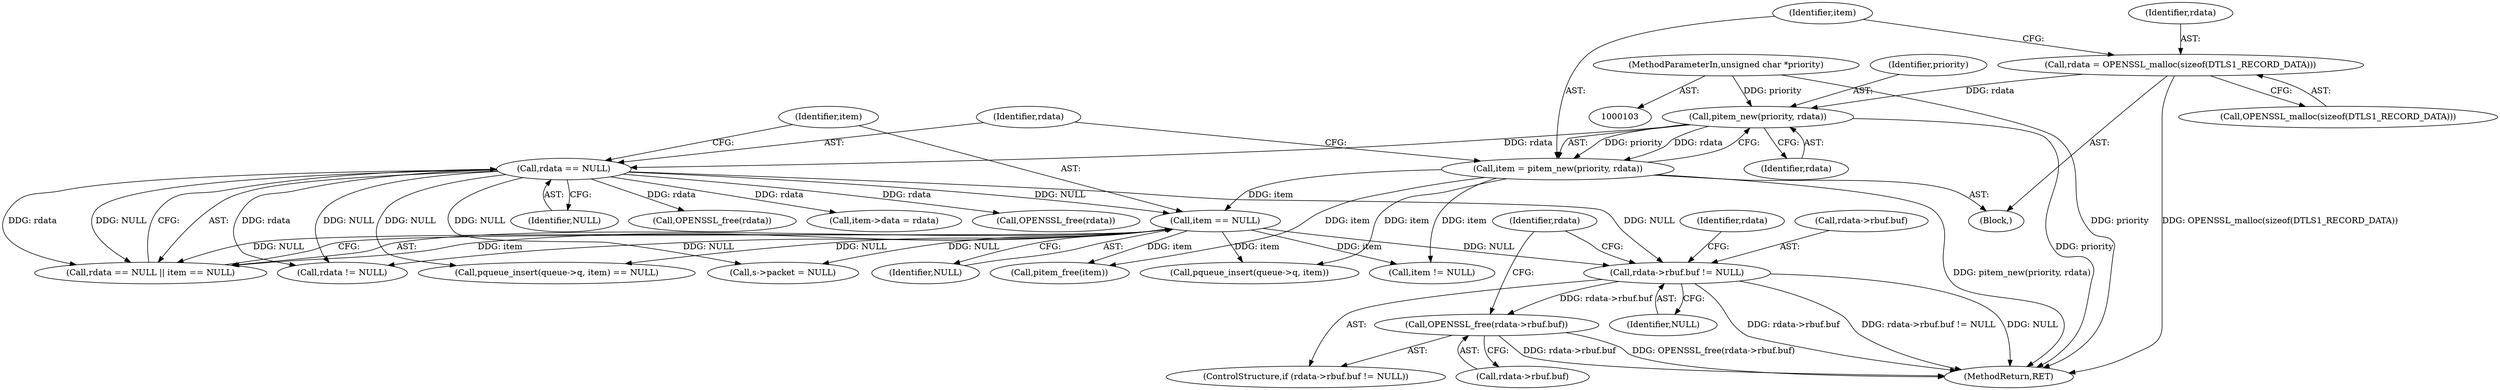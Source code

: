 digraph "0_openssl_103b171d8fc282ef435f8de9afbf7782e312961f@API" {
"1000275" [label="(Call,OPENSSL_free(rdata->rbuf.buf))"];
"1000268" [label="(Call,rdata->rbuf.buf != NULL)"];
"1000131" [label="(Call,rdata == NULL)"];
"1000126" [label="(Call,pitem_new(priority, rdata))"];
"1000106" [label="(MethodParameterIn,unsigned char *priority)"];
"1000119" [label="(Call,rdata = OPENSSL_malloc(sizeof(DTLS1_RECORD_DATA)))"];
"1000134" [label="(Call,item == NULL)"];
"1000124" [label="(Call,item = pitem_new(priority, rdata))"];
"1000268" [label="(Call,rdata->rbuf.buf != NULL)"];
"1000130" [label="(Call,rdata == NULL || item == NULL)"];
"1000274" [label="(Identifier,NULL)"];
"1000283" [label="(Call,pitem_free(item))"];
"1000125" [label="(Identifier,item)"];
"1000106" [label="(MethodParameterIn,unsigned char *priority)"];
"1000267" [label="(ControlStructure,if (rdata->rbuf.buf != NULL))"];
"1000145" [label="(Call,item != NULL)"];
"1000278" [label="(Identifier,rdata)"];
"1000136" [label="(Identifier,NULL)"];
"1000120" [label="(Identifier,rdata)"];
"1000127" [label="(Identifier,priority)"];
"1000275" [label="(Call,OPENSSL_free(rdata->rbuf.buf))"];
"1000119" [label="(Call,rdata = OPENSSL_malloc(sizeof(DTLS1_RECORD_DATA)))"];
"1000124" [label="(Call,item = pitem_new(priority, rdata))"];
"1000133" [label="(Identifier,NULL)"];
"1000276" [label="(Call,rdata->rbuf.buf)"];
"1000135" [label="(Identifier,item)"];
"1000323" [label="(MethodReturn,RET)"];
"1000131" [label="(Call,rdata == NULL)"];
"1000281" [label="(Call,OPENSSL_free(rdata))"];
"1000269" [label="(Call,rdata->rbuf.buf)"];
"1000128" [label="(Identifier,rdata)"];
"1000282" [label="(Identifier,rdata)"];
"1000195" [label="(Call,item->data = rdata)"];
"1000289" [label="(Call,pqueue_insert(queue->q, item) == NULL)"];
"1000107" [label="(Block,)"];
"1000134" [label="(Call,item == NULL)"];
"1000139" [label="(Call,rdata != NULL)"];
"1000126" [label="(Call,pitem_new(priority, rdata))"];
"1000314" [label="(Call,OPENSSL_free(rdata))"];
"1000132" [label="(Identifier,rdata)"];
"1000229" [label="(Call,s->packet = NULL)"];
"1000121" [label="(Call,OPENSSL_malloc(sizeof(DTLS1_RECORD_DATA)))"];
"1000290" [label="(Call,pqueue_insert(queue->q, item))"];
"1000275" -> "1000267"  [label="AST: "];
"1000275" -> "1000276"  [label="CFG: "];
"1000276" -> "1000275"  [label="AST: "];
"1000282" -> "1000275"  [label="CFG: "];
"1000275" -> "1000323"  [label="DDG: OPENSSL_free(rdata->rbuf.buf)"];
"1000275" -> "1000323"  [label="DDG: rdata->rbuf.buf"];
"1000268" -> "1000275"  [label="DDG: rdata->rbuf.buf"];
"1000268" -> "1000267"  [label="AST: "];
"1000268" -> "1000274"  [label="CFG: "];
"1000269" -> "1000268"  [label="AST: "];
"1000274" -> "1000268"  [label="AST: "];
"1000278" -> "1000268"  [label="CFG: "];
"1000282" -> "1000268"  [label="CFG: "];
"1000268" -> "1000323"  [label="DDG: rdata->rbuf.buf"];
"1000268" -> "1000323"  [label="DDG: rdata->rbuf.buf != NULL"];
"1000268" -> "1000323"  [label="DDG: NULL"];
"1000131" -> "1000268"  [label="DDG: NULL"];
"1000134" -> "1000268"  [label="DDG: NULL"];
"1000131" -> "1000130"  [label="AST: "];
"1000131" -> "1000133"  [label="CFG: "];
"1000132" -> "1000131"  [label="AST: "];
"1000133" -> "1000131"  [label="AST: "];
"1000135" -> "1000131"  [label="CFG: "];
"1000130" -> "1000131"  [label="CFG: "];
"1000131" -> "1000130"  [label="DDG: rdata"];
"1000131" -> "1000130"  [label="DDG: NULL"];
"1000126" -> "1000131"  [label="DDG: rdata"];
"1000131" -> "1000134"  [label="DDG: NULL"];
"1000131" -> "1000139"  [label="DDG: rdata"];
"1000131" -> "1000139"  [label="DDG: NULL"];
"1000131" -> "1000195"  [label="DDG: rdata"];
"1000131" -> "1000229"  [label="DDG: NULL"];
"1000131" -> "1000281"  [label="DDG: rdata"];
"1000131" -> "1000289"  [label="DDG: NULL"];
"1000131" -> "1000314"  [label="DDG: rdata"];
"1000126" -> "1000124"  [label="AST: "];
"1000126" -> "1000128"  [label="CFG: "];
"1000127" -> "1000126"  [label="AST: "];
"1000128" -> "1000126"  [label="AST: "];
"1000124" -> "1000126"  [label="CFG: "];
"1000126" -> "1000323"  [label="DDG: priority"];
"1000126" -> "1000124"  [label="DDG: priority"];
"1000126" -> "1000124"  [label="DDG: rdata"];
"1000106" -> "1000126"  [label="DDG: priority"];
"1000119" -> "1000126"  [label="DDG: rdata"];
"1000106" -> "1000103"  [label="AST: "];
"1000106" -> "1000323"  [label="DDG: priority"];
"1000119" -> "1000107"  [label="AST: "];
"1000119" -> "1000121"  [label="CFG: "];
"1000120" -> "1000119"  [label="AST: "];
"1000121" -> "1000119"  [label="AST: "];
"1000125" -> "1000119"  [label="CFG: "];
"1000119" -> "1000323"  [label="DDG: OPENSSL_malloc(sizeof(DTLS1_RECORD_DATA))"];
"1000134" -> "1000130"  [label="AST: "];
"1000134" -> "1000136"  [label="CFG: "];
"1000135" -> "1000134"  [label="AST: "];
"1000136" -> "1000134"  [label="AST: "];
"1000130" -> "1000134"  [label="CFG: "];
"1000134" -> "1000130"  [label="DDG: item"];
"1000134" -> "1000130"  [label="DDG: NULL"];
"1000124" -> "1000134"  [label="DDG: item"];
"1000134" -> "1000139"  [label="DDG: NULL"];
"1000134" -> "1000145"  [label="DDG: item"];
"1000134" -> "1000229"  [label="DDG: NULL"];
"1000134" -> "1000283"  [label="DDG: item"];
"1000134" -> "1000290"  [label="DDG: item"];
"1000134" -> "1000289"  [label="DDG: NULL"];
"1000124" -> "1000107"  [label="AST: "];
"1000125" -> "1000124"  [label="AST: "];
"1000132" -> "1000124"  [label="CFG: "];
"1000124" -> "1000323"  [label="DDG: pitem_new(priority, rdata)"];
"1000124" -> "1000145"  [label="DDG: item"];
"1000124" -> "1000283"  [label="DDG: item"];
"1000124" -> "1000290"  [label="DDG: item"];
}
